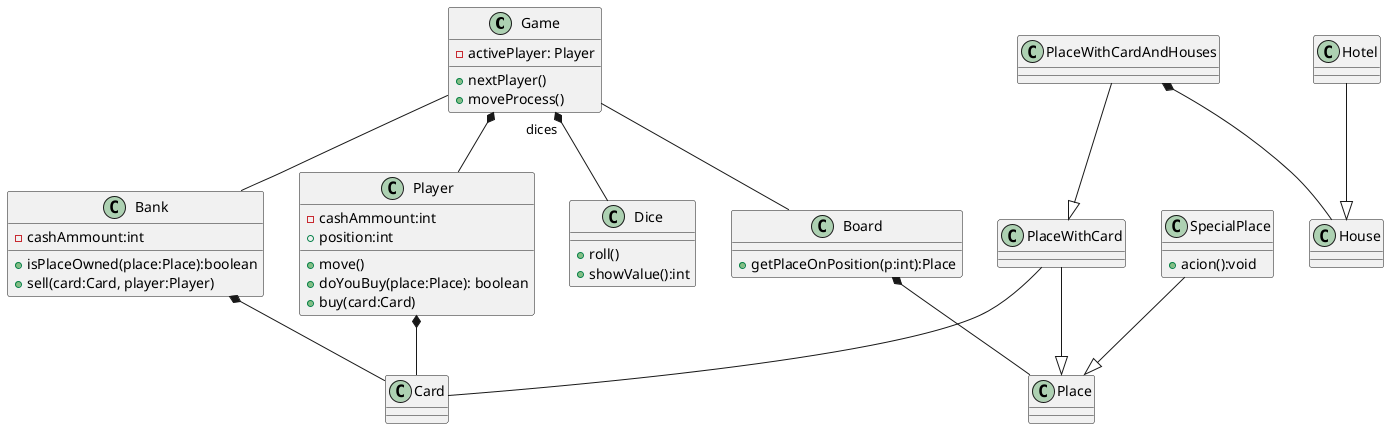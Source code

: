 @startuml
Game "dices" *-- Dice
Game -- Board
Board *-- Place
PlaceWithCard -- Card
Player *-- Card
Bank *-- Card
Hotel --|> House
PlaceWithCardAndHouses *-- House
Game -- Bank
Game *-- Player
SpecialPlace --|> Place
PlaceWithCard --|> Place
PlaceWithCardAndHouses --|> PlaceWithCard


class Dice{
    +roll()
    +showValue():int
}
'Controller of the game process'
class Game{
    -activePlayer: Player
    +nextPlayer()
    'implements move activity diagram'
    +moveProcess()
}
class Board{
    +getPlaceOnPosition(p:int):Place
}
class Bank{
    -cashAmmount:int
    +isPlaceOwned(place:Place):boolean
    /' 
        sell - operations:
        increase ammount, 
        remove card from bank,
        invoke buy on player
    '/
    +sell(card:Card, player:Player)
}
class Place {}


class SpecialPlace {
    +acion():void
}
class PlaceWithCard {}
class PlaceWithCardAndHouses {}



class Player{
    -cashAmmount:int
    +position:int 
    +move()
    +doYouBuy(place:Place): boolean
    /' 
        buy - operations:
        decrease ammount, 
        add card
    '/
    +buy(card:Card)
}
class Card
class House
class Hotel

@enduml
